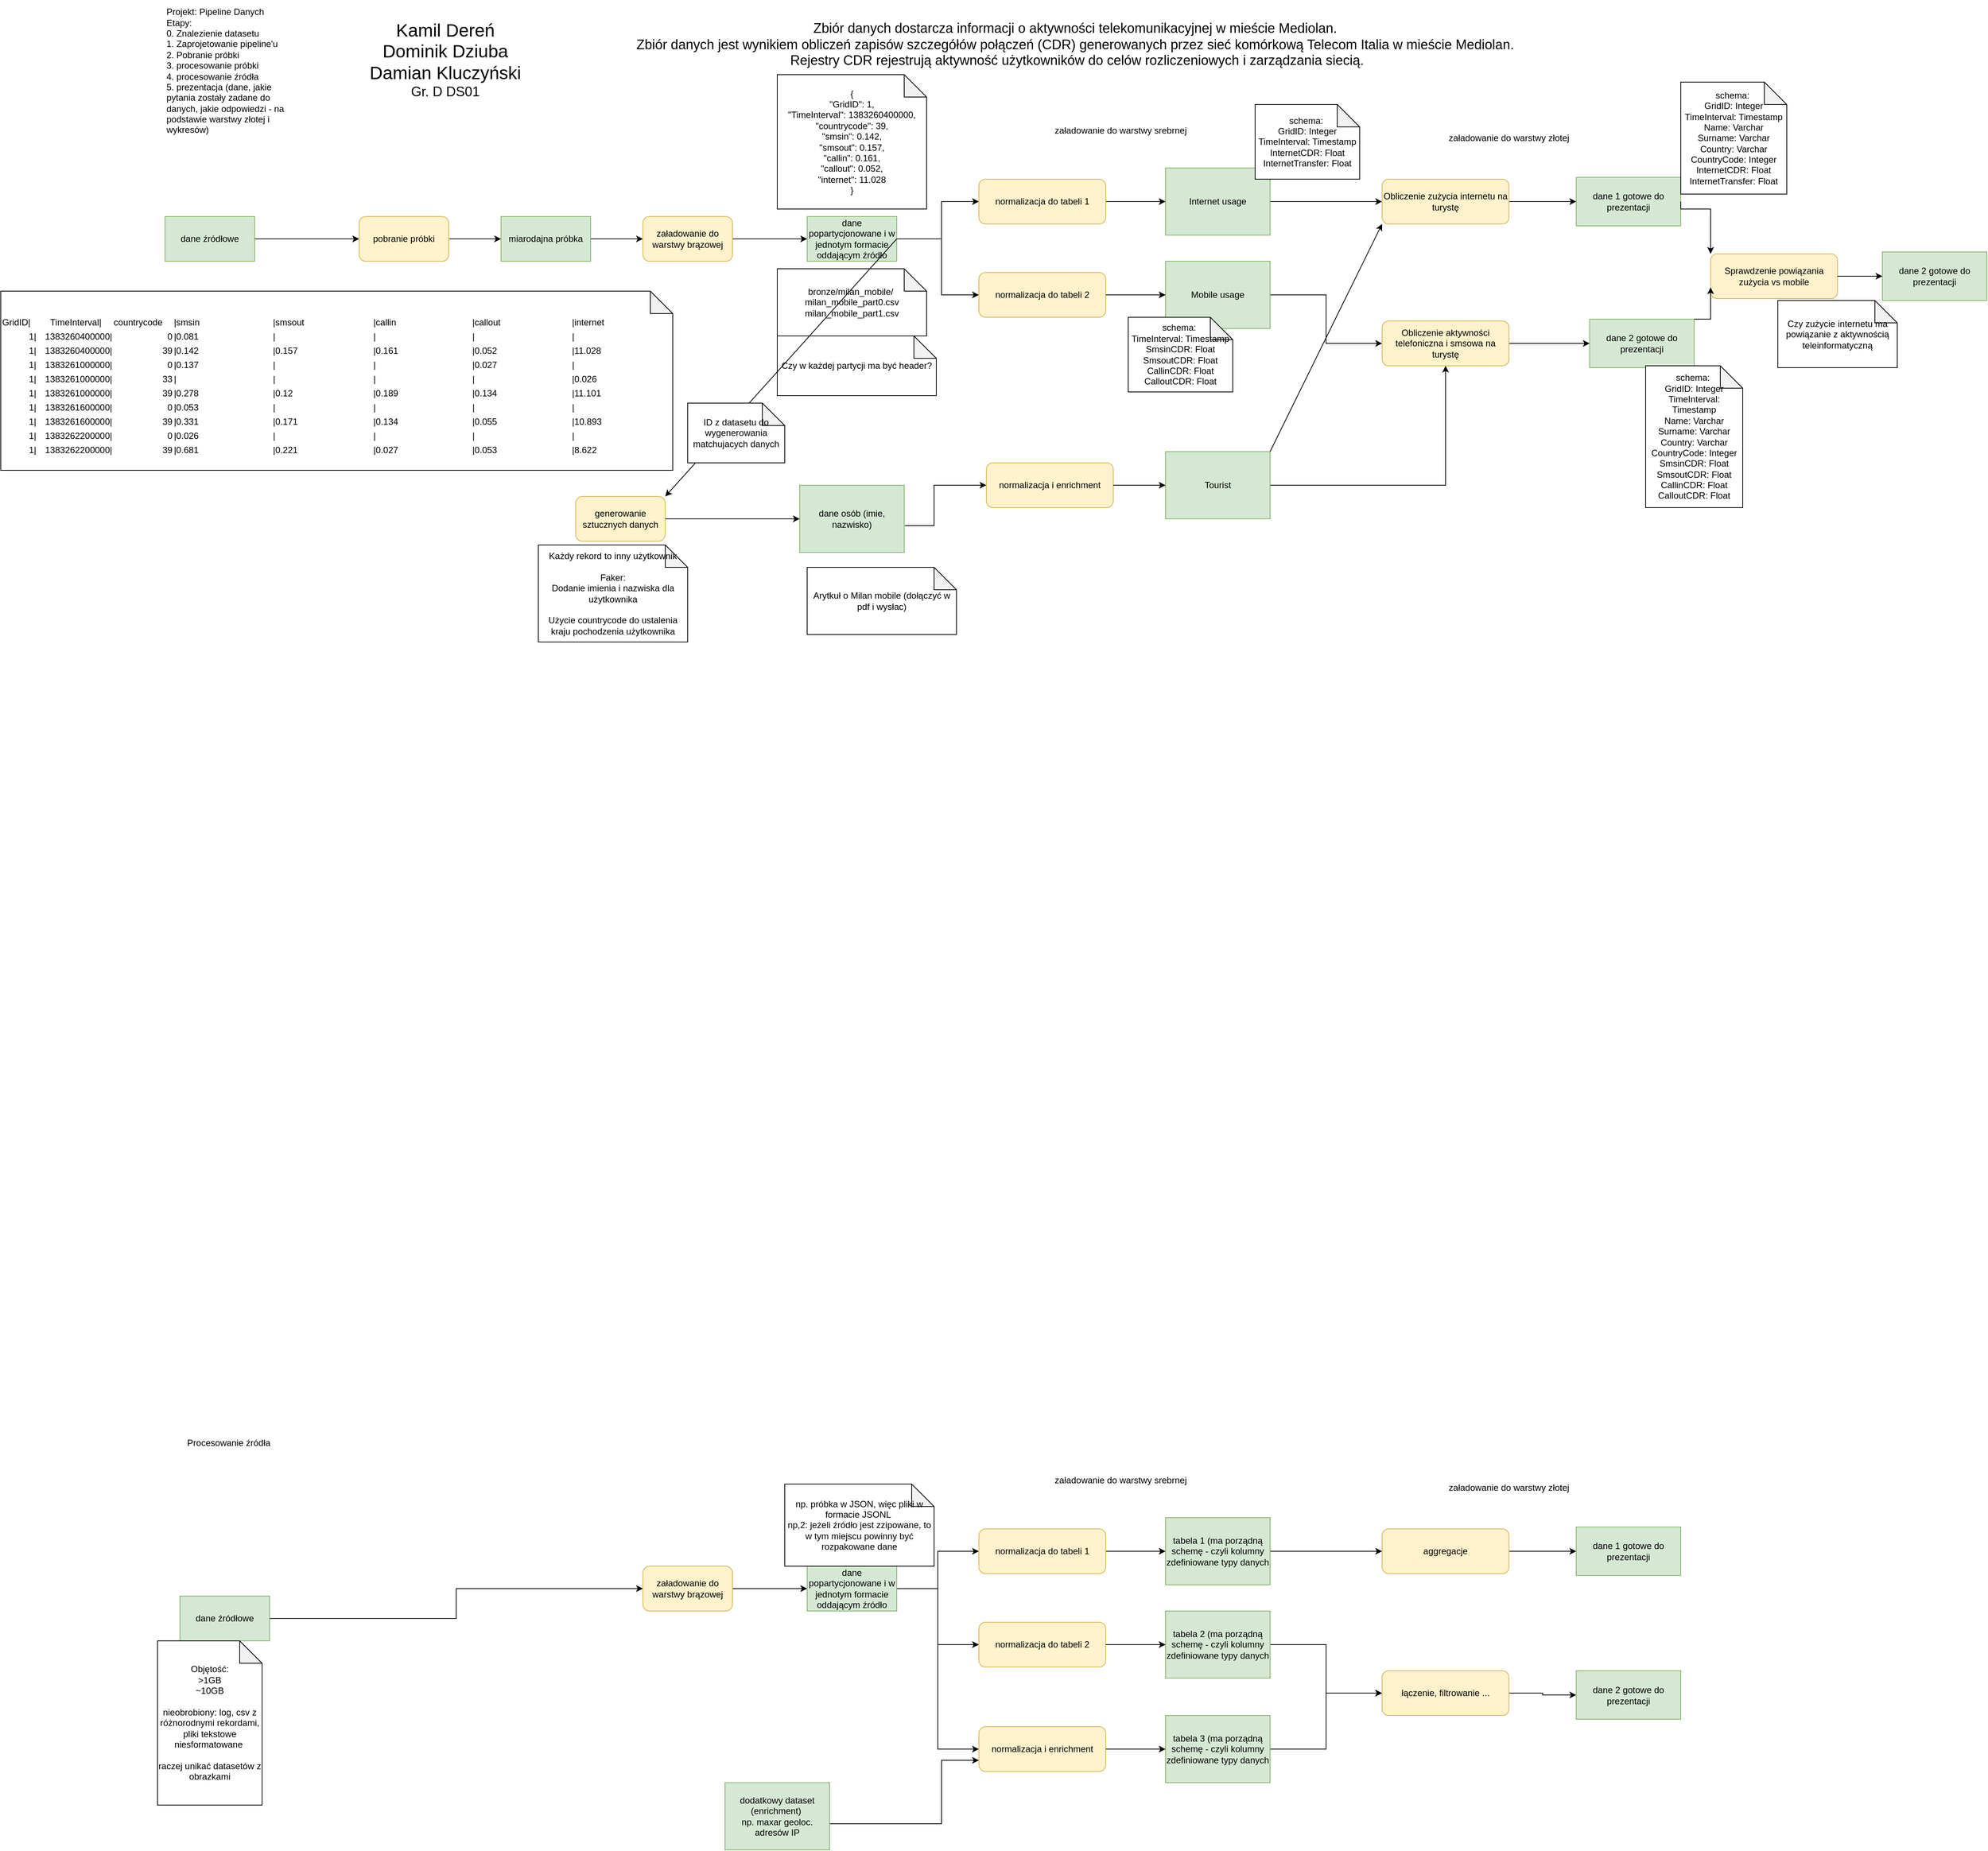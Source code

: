 <mxfile version="24.7.17">
  <diagram name="Strona-1" id="AKng_ESbKjumxK6DU_Bs">
    <mxGraphModel dx="2261" dy="1955" grid="1" gridSize="10" guides="1" tooltips="1" connect="1" arrows="1" fold="1" page="1" pageScale="1" pageWidth="827" pageHeight="1169" math="0" shadow="0">
      <root>
        <mxCell id="0" />
        <mxCell id="1" parent="0" />
        <mxCell id="fPY2Tthy9RuAqfQ_gG5_-1" value="Projekt: Pipeline Danych&lt;br&gt;Etapy:&amp;nbsp;&lt;br&gt;0. Znalezienie datasetu&lt;div&gt;1. Zaprojetowanie pipeline&#39;u&lt;br&gt;2. Pobranie próbki&lt;br&gt;3. procesowanie próbki&lt;br&gt;4. procesowanie źródła&lt;div&gt;5. prezentacja (dane, jakie pytania zostały zadane do danych, jakie odpowiedzi - na podstawie warstwy złotej i wykresów)&lt;/div&gt;&lt;/div&gt;" style="text;html=1;align=left;verticalAlign=middle;whiteSpace=wrap;rounded=0;" parent="1" vertex="1">
          <mxGeometry x="20" y="-140" width="180" height="190" as="geometry" />
        </mxCell>
        <mxCell id="fPY2Tthy9RuAqfQ_gG5_-4" style="edgeStyle=orthogonalEdgeStyle;rounded=0;orthogonalLoop=1;jettySize=auto;html=1;" parent="1" source="fPY2Tthy9RuAqfQ_gG5_-2" target="fPY2Tthy9RuAqfQ_gG5_-3" edge="1">
          <mxGeometry relative="1" as="geometry" />
        </mxCell>
        <mxCell id="fPY2Tthy9RuAqfQ_gG5_-2" value="dane źródłowe" style="rounded=0;whiteSpace=wrap;html=1;fillColor=#d5e8d4;strokeColor=#82b366;" parent="1" vertex="1">
          <mxGeometry x="20" y="150" width="120" height="60" as="geometry" />
        </mxCell>
        <mxCell id="fPY2Tthy9RuAqfQ_gG5_-7" style="edgeStyle=orthogonalEdgeStyle;rounded=0;orthogonalLoop=1;jettySize=auto;html=1;" parent="1" source="fPY2Tthy9RuAqfQ_gG5_-3" target="fPY2Tthy9RuAqfQ_gG5_-6" edge="1">
          <mxGeometry relative="1" as="geometry" />
        </mxCell>
        <mxCell id="fPY2Tthy9RuAqfQ_gG5_-3" value="pobranie próbki" style="rounded=1;whiteSpace=wrap;html=1;fillColor=#fff2cc;strokeColor=#d6b656;" parent="1" vertex="1">
          <mxGeometry x="280" y="150" width="120" height="60" as="geometry" />
        </mxCell>
        <mxCell id="fPY2Tthy9RuAqfQ_gG5_-12" style="edgeStyle=orthogonalEdgeStyle;rounded=0;orthogonalLoop=1;jettySize=auto;html=1;" parent="1" source="fPY2Tthy9RuAqfQ_gG5_-6" target="fPY2Tthy9RuAqfQ_gG5_-11" edge="1">
          <mxGeometry relative="1" as="geometry" />
        </mxCell>
        <mxCell id="fPY2Tthy9RuAqfQ_gG5_-6" value="miarodajna próbka" style="rounded=0;whiteSpace=wrap;html=1;fillColor=#d5e8d4;strokeColor=#82b366;" parent="1" vertex="1">
          <mxGeometry x="470" y="150" width="120" height="60" as="geometry" />
        </mxCell>
        <mxCell id="fPY2Tthy9RuAqfQ_gG5_-14" style="edgeStyle=orthogonalEdgeStyle;rounded=0;orthogonalLoop=1;jettySize=auto;html=1;" parent="1" source="fPY2Tthy9RuAqfQ_gG5_-11" target="fPY2Tthy9RuAqfQ_gG5_-13" edge="1">
          <mxGeometry relative="1" as="geometry" />
        </mxCell>
        <mxCell id="fPY2Tthy9RuAqfQ_gG5_-11" value="załadowanie do warstwy brązowej" style="rounded=1;whiteSpace=wrap;html=1;fillColor=#fff2cc;strokeColor=#d6b656;" parent="1" vertex="1">
          <mxGeometry x="660" y="150" width="120" height="60" as="geometry" />
        </mxCell>
        <mxCell id="fPY2Tthy9RuAqfQ_gG5_-17" style="edgeStyle=orthogonalEdgeStyle;rounded=0;orthogonalLoop=1;jettySize=auto;html=1;" parent="1" source="fPY2Tthy9RuAqfQ_gG5_-13" target="fPY2Tthy9RuAqfQ_gG5_-16" edge="1">
          <mxGeometry relative="1" as="geometry">
            <Array as="points">
              <mxPoint x="1060" y="180" />
              <mxPoint x="1060" y="130" />
            </Array>
          </mxGeometry>
        </mxCell>
        <mxCell id="fPY2Tthy9RuAqfQ_gG5_-24" style="edgeStyle=orthogonalEdgeStyle;rounded=0;orthogonalLoop=1;jettySize=auto;html=1;entryX=0;entryY=0.5;entryDx=0;entryDy=0;" parent="1" source="fPY2Tthy9RuAqfQ_gG5_-13" target="fPY2Tthy9RuAqfQ_gG5_-21" edge="1">
          <mxGeometry relative="1" as="geometry">
            <Array as="points">
              <mxPoint x="1060" y="180" />
              <mxPoint x="1060" y="255" />
            </Array>
          </mxGeometry>
        </mxCell>
        <mxCell id="fPY2Tthy9RuAqfQ_gG5_-13" value="dane popartycjonowane i w jednotym formacie oddającym źródło" style="rounded=0;whiteSpace=wrap;html=1;fillColor=#d5e8d4;strokeColor=#82b366;" parent="1" vertex="1">
          <mxGeometry x="880" y="150" width="120" height="60" as="geometry" />
        </mxCell>
        <mxCell id="fPY2Tthy9RuAqfQ_gG5_-15" value="&lt;span class=&quot;hljs-punctuation&quot;&gt;{&lt;/span&gt;&lt;br&gt;&lt;span class=&quot;hljs-attr&quot;&gt;&quot;GridID&quot;&lt;/span&gt;&lt;span class=&quot;hljs-punctuation&quot;&gt;:&lt;/span&gt; &lt;span class=&quot;hljs-number&quot;&gt;1&lt;/span&gt;&lt;span class=&quot;hljs-punctuation&quot;&gt;,&lt;/span&gt;&lt;br&gt;&lt;span class=&quot;hljs-attr&quot;&gt;&quot;TimeInterval&quot;&lt;/span&gt;&lt;span class=&quot;hljs-punctuation&quot;&gt;:&lt;/span&gt; &lt;span class=&quot;hljs-number&quot;&gt;1383260400000&lt;/span&gt;&lt;span class=&quot;hljs-punctuation&quot;&gt;,&lt;/span&gt;&lt;span class=&quot;hljs-attr&quot;&gt;&lt;br&gt;&quot;countrycode&quot;&lt;/span&gt;&lt;span class=&quot;hljs-punctuation&quot;&gt;:&lt;/span&gt; &lt;span class=&quot;hljs-number&quot;&gt;39&lt;/span&gt;&lt;span class=&quot;hljs-punctuation&quot;&gt;,&lt;/span&gt;&lt;span class=&quot;hljs-attr&quot;&gt;&lt;br&gt;&quot;smsin&quot;&lt;/span&gt;&lt;span class=&quot;hljs-punctuation&quot;&gt;:&lt;/span&gt; &lt;span class=&quot;hljs-number&quot;&gt;0.142&lt;/span&gt;&lt;span class=&quot;hljs-punctuation&quot;&gt;,&lt;/span&gt;&lt;br&gt;        &lt;span class=&quot;hljs-attr&quot;&gt;&quot;smsout&quot;&lt;/span&gt;&lt;span class=&quot;hljs-punctuation&quot;&gt;:&lt;/span&gt; &lt;span class=&quot;hljs-number&quot;&gt;0.157&lt;/span&gt;&lt;span class=&quot;hljs-punctuation&quot;&gt;,&lt;/span&gt;&lt;br&gt;        &lt;span class=&quot;hljs-attr&quot;&gt;&quot;callin&quot;&lt;/span&gt;&lt;span class=&quot;hljs-punctuation&quot;&gt;:&lt;/span&gt; &lt;span class=&quot;hljs-number&quot;&gt;0.161&lt;/span&gt;&lt;span class=&quot;hljs-punctuation&quot;&gt;,&lt;/span&gt;&lt;br&gt;        &lt;span class=&quot;hljs-attr&quot;&gt;&quot;callout&quot;&lt;/span&gt;&lt;span class=&quot;hljs-punctuation&quot;&gt;:&lt;/span&gt; &lt;span class=&quot;hljs-number&quot;&gt;0.052&lt;/span&gt;&lt;span class=&quot;hljs-punctuation&quot;&gt;,&lt;/span&gt;&lt;br&gt;        &lt;span class=&quot;hljs-attr&quot;&gt;&quot;internet&quot;&lt;/span&gt;&lt;span class=&quot;hljs-punctuation&quot;&gt;:&lt;/span&gt; &lt;span class=&quot;hljs-number&quot;&gt;11.028&lt;/span&gt;&lt;br&gt;    &lt;span class=&quot;hljs-punctuation&quot;&gt;}&lt;/span&gt;" style="shape=note;whiteSpace=wrap;html=1;backgroundOutline=1;darkOpacity=0.05;" parent="1" vertex="1">
          <mxGeometry x="840" y="-40" width="200" height="180" as="geometry" />
        </mxCell>
        <mxCell id="fPY2Tthy9RuAqfQ_gG5_-20" style="edgeStyle=orthogonalEdgeStyle;rounded=0;orthogonalLoop=1;jettySize=auto;html=1;" parent="1" source="fPY2Tthy9RuAqfQ_gG5_-16" target="fPY2Tthy9RuAqfQ_gG5_-19" edge="1">
          <mxGeometry relative="1" as="geometry" />
        </mxCell>
        <mxCell id="fPY2Tthy9RuAqfQ_gG5_-16" value="normalizacja do tabeli 1" style="rounded=1;whiteSpace=wrap;html=1;fillColor=#fff2cc;strokeColor=#d6b656;" parent="1" vertex="1">
          <mxGeometry x="1110" y="100" width="170" height="60" as="geometry" />
        </mxCell>
        <mxCell id="fPY2Tthy9RuAqfQ_gG5_-18" value="załadowanie do warstwy srebrnej" style="text;html=1;align=center;verticalAlign=middle;whiteSpace=wrap;rounded=0;" parent="1" vertex="1">
          <mxGeometry x="1150" y="20" width="300" height="30" as="geometry" />
        </mxCell>
        <mxCell id="fPY2Tthy9RuAqfQ_gG5_-33" style="edgeStyle=orthogonalEdgeStyle;rounded=0;orthogonalLoop=1;jettySize=auto;html=1;" parent="1" source="fPY2Tthy9RuAqfQ_gG5_-19" target="fPY2Tthy9RuAqfQ_gG5_-32" edge="1">
          <mxGeometry relative="1" as="geometry" />
        </mxCell>
        <mxCell id="fPY2Tthy9RuAqfQ_gG5_-19" value="Internet usage" style="rounded=0;whiteSpace=wrap;html=1;fillColor=#d5e8d4;strokeColor=#82b366;" parent="1" vertex="1">
          <mxGeometry x="1360" y="85" width="140" height="90" as="geometry" />
        </mxCell>
        <mxCell id="fPY2Tthy9RuAqfQ_gG5_-21" value="normalizacja do tabeli 2" style="rounded=1;whiteSpace=wrap;html=1;fillColor=#fff2cc;strokeColor=#d6b656;" parent="1" vertex="1">
          <mxGeometry x="1110" y="225" width="170" height="60" as="geometry" />
        </mxCell>
        <mxCell id="fPY2Tthy9RuAqfQ_gG5_-36" style="edgeStyle=orthogonalEdgeStyle;rounded=0;orthogonalLoop=1;jettySize=auto;html=1;" parent="1" source="fPY2Tthy9RuAqfQ_gG5_-22" target="fPY2Tthy9RuAqfQ_gG5_-35" edge="1">
          <mxGeometry relative="1" as="geometry" />
        </mxCell>
        <mxCell id="fPY2Tthy9RuAqfQ_gG5_-22" value="Mobile usage" style="rounded=0;whiteSpace=wrap;html=1;fillColor=#d5e8d4;strokeColor=#82b366;" parent="1" vertex="1">
          <mxGeometry x="1360" y="210" width="140" height="90" as="geometry" />
        </mxCell>
        <mxCell id="fPY2Tthy9RuAqfQ_gG5_-23" style="edgeStyle=orthogonalEdgeStyle;rounded=0;orthogonalLoop=1;jettySize=auto;html=1;" parent="1" source="fPY2Tthy9RuAqfQ_gG5_-21" target="fPY2Tthy9RuAqfQ_gG5_-22" edge="1">
          <mxGeometry relative="1" as="geometry" />
        </mxCell>
        <mxCell id="fPY2Tthy9RuAqfQ_gG5_-25" value="normalizacja i enrichment" style="rounded=1;whiteSpace=wrap;html=1;fillColor=#fff2cc;strokeColor=#d6b656;" parent="1" vertex="1">
          <mxGeometry x="1120" y="480" width="170" height="60" as="geometry" />
        </mxCell>
        <mxCell id="fPY2Tthy9RuAqfQ_gG5_-37" style="edgeStyle=orthogonalEdgeStyle;rounded=0;orthogonalLoop=1;jettySize=auto;html=1;" parent="1" source="fPY2Tthy9RuAqfQ_gG5_-26" target="fPY2Tthy9RuAqfQ_gG5_-35" edge="1">
          <mxGeometry relative="1" as="geometry" />
        </mxCell>
        <mxCell id="fPY2Tthy9RuAqfQ_gG5_-26" value="Tourist" style="rounded=0;whiteSpace=wrap;html=1;fillColor=#d5e8d4;strokeColor=#82b366;" parent="1" vertex="1">
          <mxGeometry x="1360" y="465" width="140" height="90" as="geometry" />
        </mxCell>
        <mxCell id="fPY2Tthy9RuAqfQ_gG5_-27" style="edgeStyle=orthogonalEdgeStyle;rounded=0;orthogonalLoop=1;jettySize=auto;html=1;" parent="1" source="fPY2Tthy9RuAqfQ_gG5_-25" target="fPY2Tthy9RuAqfQ_gG5_-26" edge="1">
          <mxGeometry relative="1" as="geometry" />
        </mxCell>
        <mxCell id="fPY2Tthy9RuAqfQ_gG5_-28" value="dane osób (imie, nazwisko)" style="rounded=0;whiteSpace=wrap;html=1;fillColor=#d5e8d4;strokeColor=#82b366;" parent="1" vertex="1">
          <mxGeometry x="870" y="510" width="140" height="90" as="geometry" />
        </mxCell>
        <mxCell id="fPY2Tthy9RuAqfQ_gG5_-31" value="dane 1 gotowe do prezentacji" style="rounded=0;whiteSpace=wrap;html=1;fillColor=#d5e8d4;strokeColor=#82b366;" parent="1" vertex="1">
          <mxGeometry x="1910" y="97.5" width="140" height="65" as="geometry" />
        </mxCell>
        <mxCell id="fPY2Tthy9RuAqfQ_gG5_-34" style="edgeStyle=orthogonalEdgeStyle;rounded=0;orthogonalLoop=1;jettySize=auto;html=1;" parent="1" source="fPY2Tthy9RuAqfQ_gG5_-32" target="fPY2Tthy9RuAqfQ_gG5_-31" edge="1">
          <mxGeometry relative="1" as="geometry">
            <Array as="points">
              <mxPoint x="1870" y="130" />
              <mxPoint x="1870" y="130" />
            </Array>
          </mxGeometry>
        </mxCell>
        <mxCell id="fPY2Tthy9RuAqfQ_gG5_-32" value="Obliczenie zużycia internetu na turystę" style="rounded=1;whiteSpace=wrap;html=1;fillColor=#fff2cc;strokeColor=#d6b656;" parent="1" vertex="1">
          <mxGeometry x="1650" y="100" width="170" height="60" as="geometry" />
        </mxCell>
        <mxCell id="fPY2Tthy9RuAqfQ_gG5_-39" style="edgeStyle=orthogonalEdgeStyle;rounded=0;orthogonalLoop=1;jettySize=auto;html=1;" parent="1" source="fPY2Tthy9RuAqfQ_gG5_-35" target="fPY2Tthy9RuAqfQ_gG5_-38" edge="1">
          <mxGeometry relative="1" as="geometry" />
        </mxCell>
        <mxCell id="fPY2Tthy9RuAqfQ_gG5_-35" value="Obliczenie aktywności telefoniczna i smsowa na turystę" style="rounded=1;whiteSpace=wrap;html=1;fillColor=#fff2cc;strokeColor=#d6b656;" parent="1" vertex="1">
          <mxGeometry x="1650" y="290" width="170" height="60" as="geometry" />
        </mxCell>
        <mxCell id="fPY2Tthy9RuAqfQ_gG5_-38" value="dane 2 gotowe do prezentacji" style="rounded=0;whiteSpace=wrap;html=1;fillColor=#d5e8d4;strokeColor=#82b366;" parent="1" vertex="1">
          <mxGeometry x="1928" y="287.5" width="140" height="65" as="geometry" />
        </mxCell>
        <mxCell id="fPY2Tthy9RuAqfQ_gG5_-40" value="załadowanie do warstwy złotej" style="text;html=1;align=center;verticalAlign=middle;whiteSpace=wrap;rounded=0;" parent="1" vertex="1">
          <mxGeometry x="1670" y="30" width="300" height="30" as="geometry" />
        </mxCell>
        <mxCell id="fPY2Tthy9RuAqfQ_gG5_-41" style="edgeStyle=orthogonalEdgeStyle;rounded=0;orthogonalLoop=1;jettySize=auto;html=1;" parent="1" source="fPY2Tthy9RuAqfQ_gG5_-42" target="fPY2Tthy9RuAqfQ_gG5_-50" edge="1">
          <mxGeometry relative="1" as="geometry">
            <mxPoint x="280" y="1988.091" as="targetPoint" />
          </mxGeometry>
        </mxCell>
        <mxCell id="fPY2Tthy9RuAqfQ_gG5_-42" value="dane źródłowe" style="rounded=0;whiteSpace=wrap;html=1;fillColor=#d5e8d4;strokeColor=#82b366;" parent="1" vertex="1">
          <mxGeometry x="40" y="1998" width="120" height="60" as="geometry" />
        </mxCell>
        <mxCell id="fPY2Tthy9RuAqfQ_gG5_-43" style="edgeStyle=orthogonalEdgeStyle;rounded=0;orthogonalLoop=1;jettySize=auto;html=1;" parent="1" edge="1">
          <mxGeometry relative="1" as="geometry">
            <mxPoint x="470" y="810" as="targetPoint" />
          </mxGeometry>
        </mxCell>
        <mxCell id="fPY2Tthy9RuAqfQ_gG5_-45" value="Objętość:&lt;br&gt;&amp;gt;1GB&lt;br&gt;~10GB&lt;br&gt;&lt;div&gt;&lt;br&gt;nieobrobiony: log, csv z różnorodnymi rekordami, pliki tekstowe niesformatowane&amp;nbsp;&lt;/div&gt;&lt;div&gt;&lt;br&gt;&lt;/div&gt;&lt;div&gt;raczej unikać datasetów z obrazkami&lt;/div&gt;" style="shape=note;whiteSpace=wrap;html=1;backgroundOutline=1;darkOpacity=0.05;" parent="1" vertex="1">
          <mxGeometry x="10" y="2058" width="140" height="220" as="geometry" />
        </mxCell>
        <mxCell id="fPY2Tthy9RuAqfQ_gG5_-49" style="edgeStyle=orthogonalEdgeStyle;rounded=0;orthogonalLoop=1;jettySize=auto;html=1;" parent="1" source="fPY2Tthy9RuAqfQ_gG5_-50" target="fPY2Tthy9RuAqfQ_gG5_-54" edge="1">
          <mxGeometry relative="1" as="geometry" />
        </mxCell>
        <mxCell id="fPY2Tthy9RuAqfQ_gG5_-50" value="załadowanie do warstwy brązowej" style="rounded=1;whiteSpace=wrap;html=1;fillColor=#fff2cc;strokeColor=#d6b656;" parent="1" vertex="1">
          <mxGeometry x="660" y="1958" width="120" height="60" as="geometry" />
        </mxCell>
        <mxCell id="fPY2Tthy9RuAqfQ_gG5_-51" style="edgeStyle=orthogonalEdgeStyle;rounded=0;orthogonalLoop=1;jettySize=auto;html=1;" parent="1" source="fPY2Tthy9RuAqfQ_gG5_-54" target="fPY2Tthy9RuAqfQ_gG5_-57" edge="1">
          <mxGeometry relative="1" as="geometry" />
        </mxCell>
        <mxCell id="fPY2Tthy9RuAqfQ_gG5_-52" style="edgeStyle=orthogonalEdgeStyle;rounded=0;orthogonalLoop=1;jettySize=auto;html=1;entryX=0;entryY=0.5;entryDx=0;entryDy=0;" parent="1" source="fPY2Tthy9RuAqfQ_gG5_-54" target="fPY2Tthy9RuAqfQ_gG5_-61" edge="1">
          <mxGeometry relative="1" as="geometry" />
        </mxCell>
        <mxCell id="fPY2Tthy9RuAqfQ_gG5_-53" style="edgeStyle=orthogonalEdgeStyle;rounded=0;orthogonalLoop=1;jettySize=auto;html=1;entryX=0;entryY=0.5;entryDx=0;entryDy=0;" parent="1" source="fPY2Tthy9RuAqfQ_gG5_-54" target="fPY2Tthy9RuAqfQ_gG5_-65" edge="1">
          <mxGeometry relative="1" as="geometry" />
        </mxCell>
        <mxCell id="fPY2Tthy9RuAqfQ_gG5_-54" value="dane popartycjonowane i w jednotym formacie oddającym źródło" style="rounded=0;whiteSpace=wrap;html=1;fillColor=#d5e8d4;strokeColor=#82b366;" parent="1" vertex="1">
          <mxGeometry x="880" y="1958" width="120" height="60" as="geometry" />
        </mxCell>
        <mxCell id="fPY2Tthy9RuAqfQ_gG5_-55" value="np. próbka w JSON, więc pliki w formacie JSONL&amp;nbsp;&lt;br&gt;np,2: jeżeli źródło jest zzipowane, to w tym miejscu powinny być rozpakowane dane" style="shape=note;whiteSpace=wrap;html=1;backgroundOutline=1;darkOpacity=0.05;" parent="1" vertex="1">
          <mxGeometry x="850" y="1848" width="200" height="110" as="geometry" />
        </mxCell>
        <mxCell id="fPY2Tthy9RuAqfQ_gG5_-56" style="edgeStyle=orthogonalEdgeStyle;rounded=0;orthogonalLoop=1;jettySize=auto;html=1;" parent="1" source="fPY2Tthy9RuAqfQ_gG5_-57" target="fPY2Tthy9RuAqfQ_gG5_-60" edge="1">
          <mxGeometry relative="1" as="geometry" />
        </mxCell>
        <mxCell id="fPY2Tthy9RuAqfQ_gG5_-57" value="normalizacja do tabeli 1" style="rounded=1;whiteSpace=wrap;html=1;fillColor=#fff2cc;strokeColor=#d6b656;" parent="1" vertex="1">
          <mxGeometry x="1110" y="1908" width="170" height="60" as="geometry" />
        </mxCell>
        <mxCell id="fPY2Tthy9RuAqfQ_gG5_-58" value="załadowanie do warstwy srebrnej" style="text;html=1;align=center;verticalAlign=middle;whiteSpace=wrap;rounded=0;" parent="1" vertex="1">
          <mxGeometry x="1150" y="1828" width="300" height="30" as="geometry" />
        </mxCell>
        <mxCell id="fPY2Tthy9RuAqfQ_gG5_-59" style="edgeStyle=orthogonalEdgeStyle;rounded=0;orthogonalLoop=1;jettySize=auto;html=1;" parent="1" source="fPY2Tthy9RuAqfQ_gG5_-60" target="fPY2Tthy9RuAqfQ_gG5_-73" edge="1">
          <mxGeometry relative="1" as="geometry" />
        </mxCell>
        <mxCell id="fPY2Tthy9RuAqfQ_gG5_-60" value="tabela 1 (ma porządną schemę - czyli kolumny zdefiniowane typy danych" style="rounded=0;whiteSpace=wrap;html=1;fillColor=#d5e8d4;strokeColor=#82b366;" parent="1" vertex="1">
          <mxGeometry x="1360" y="1893" width="140" height="90" as="geometry" />
        </mxCell>
        <mxCell id="fPY2Tthy9RuAqfQ_gG5_-61" value="normalizacja do tabeli 2" style="rounded=1;whiteSpace=wrap;html=1;fillColor=#fff2cc;strokeColor=#d6b656;" parent="1" vertex="1">
          <mxGeometry x="1110" y="2033" width="170" height="60" as="geometry" />
        </mxCell>
        <mxCell id="fPY2Tthy9RuAqfQ_gG5_-62" style="edgeStyle=orthogonalEdgeStyle;rounded=0;orthogonalLoop=1;jettySize=auto;html=1;" parent="1" source="fPY2Tthy9RuAqfQ_gG5_-63" target="fPY2Tthy9RuAqfQ_gG5_-75" edge="1">
          <mxGeometry relative="1" as="geometry" />
        </mxCell>
        <mxCell id="fPY2Tthy9RuAqfQ_gG5_-63" value="tabela 2 (ma porządną schemę - czyli kolumny zdefiniowane typy danych" style="rounded=0;whiteSpace=wrap;html=1;fillColor=#d5e8d4;strokeColor=#82b366;" parent="1" vertex="1">
          <mxGeometry x="1360" y="2018" width="140" height="90" as="geometry" />
        </mxCell>
        <mxCell id="fPY2Tthy9RuAqfQ_gG5_-64" style="edgeStyle=orthogonalEdgeStyle;rounded=0;orthogonalLoop=1;jettySize=auto;html=1;" parent="1" source="fPY2Tthy9RuAqfQ_gG5_-61" target="fPY2Tthy9RuAqfQ_gG5_-63" edge="1">
          <mxGeometry relative="1" as="geometry" />
        </mxCell>
        <mxCell id="fPY2Tthy9RuAqfQ_gG5_-65" value="normalizacja i enrichment" style="rounded=1;whiteSpace=wrap;html=1;fillColor=#fff2cc;strokeColor=#d6b656;" parent="1" vertex="1">
          <mxGeometry x="1110" y="2173" width="170" height="60" as="geometry" />
        </mxCell>
        <mxCell id="fPY2Tthy9RuAqfQ_gG5_-66" style="edgeStyle=orthogonalEdgeStyle;rounded=0;orthogonalLoop=1;jettySize=auto;html=1;" parent="1" source="fPY2Tthy9RuAqfQ_gG5_-67" target="fPY2Tthy9RuAqfQ_gG5_-75" edge="1">
          <mxGeometry relative="1" as="geometry" />
        </mxCell>
        <mxCell id="fPY2Tthy9RuAqfQ_gG5_-67" value="tabela 3 (ma porządną schemę - czyli kolumny zdefiniowane typy danych" style="rounded=0;whiteSpace=wrap;html=1;fillColor=#d5e8d4;strokeColor=#82b366;" parent="1" vertex="1">
          <mxGeometry x="1360" y="2158" width="140" height="90" as="geometry" />
        </mxCell>
        <mxCell id="fPY2Tthy9RuAqfQ_gG5_-68" style="edgeStyle=orthogonalEdgeStyle;rounded=0;orthogonalLoop=1;jettySize=auto;html=1;" parent="1" source="fPY2Tthy9RuAqfQ_gG5_-65" target="fPY2Tthy9RuAqfQ_gG5_-67" edge="1">
          <mxGeometry relative="1" as="geometry" />
        </mxCell>
        <mxCell id="fPY2Tthy9RuAqfQ_gG5_-69" style="edgeStyle=orthogonalEdgeStyle;rounded=0;orthogonalLoop=1;jettySize=auto;html=1;" parent="1" source="fPY2Tthy9RuAqfQ_gG5_-70" target="fPY2Tthy9RuAqfQ_gG5_-65" edge="1">
          <mxGeometry relative="1" as="geometry">
            <Array as="points">
              <mxPoint x="1060" y="2303" />
              <mxPoint x="1060" y="2218" />
            </Array>
          </mxGeometry>
        </mxCell>
        <mxCell id="fPY2Tthy9RuAqfQ_gG5_-70" value="dodatkowy dataset (enrichment)&amp;nbsp;&lt;br&gt;np. maxar geoloc. adresów IP" style="rounded=0;whiteSpace=wrap;html=1;fillColor=#d5e8d4;strokeColor=#82b366;" parent="1" vertex="1">
          <mxGeometry x="770" y="2248" width="140" height="90" as="geometry" />
        </mxCell>
        <mxCell id="fPY2Tthy9RuAqfQ_gG5_-71" value="dane 1 gotowe do prezentacji" style="rounded=0;whiteSpace=wrap;html=1;fillColor=#d5e8d4;strokeColor=#82b366;" parent="1" vertex="1">
          <mxGeometry x="1910" y="1905.5" width="140" height="65" as="geometry" />
        </mxCell>
        <mxCell id="fPY2Tthy9RuAqfQ_gG5_-72" style="edgeStyle=orthogonalEdgeStyle;rounded=0;orthogonalLoop=1;jettySize=auto;html=1;" parent="1" source="fPY2Tthy9RuAqfQ_gG5_-73" target="fPY2Tthy9RuAqfQ_gG5_-71" edge="1">
          <mxGeometry relative="1" as="geometry" />
        </mxCell>
        <mxCell id="fPY2Tthy9RuAqfQ_gG5_-73" value="aggregacje" style="rounded=1;whiteSpace=wrap;html=1;fillColor=#fff2cc;strokeColor=#d6b656;" parent="1" vertex="1">
          <mxGeometry x="1650" y="1908" width="170" height="60" as="geometry" />
        </mxCell>
        <mxCell id="fPY2Tthy9RuAqfQ_gG5_-74" style="edgeStyle=orthogonalEdgeStyle;rounded=0;orthogonalLoop=1;jettySize=auto;html=1;" parent="1" source="fPY2Tthy9RuAqfQ_gG5_-75" target="fPY2Tthy9RuAqfQ_gG5_-76" edge="1">
          <mxGeometry relative="1" as="geometry" />
        </mxCell>
        <mxCell id="fPY2Tthy9RuAqfQ_gG5_-75" value="łączenie, filtrowanie ..." style="rounded=1;whiteSpace=wrap;html=1;fillColor=#fff2cc;strokeColor=#d6b656;" parent="1" vertex="1">
          <mxGeometry x="1650" y="2098" width="170" height="60" as="geometry" />
        </mxCell>
        <mxCell id="fPY2Tthy9RuAqfQ_gG5_-76" value="dane 2 gotowe do prezentacji" style="rounded=0;whiteSpace=wrap;html=1;fillColor=#d5e8d4;strokeColor=#82b366;" parent="1" vertex="1">
          <mxGeometry x="1910" y="2098" width="140" height="65" as="geometry" />
        </mxCell>
        <mxCell id="fPY2Tthy9RuAqfQ_gG5_-77" value="załadowanie do warstwy złotej" style="text;html=1;align=center;verticalAlign=middle;whiteSpace=wrap;rounded=0;" parent="1" vertex="1">
          <mxGeometry x="1670" y="1838" width="300" height="30" as="geometry" />
        </mxCell>
        <mxCell id="fPY2Tthy9RuAqfQ_gG5_-79" value="Procesowanie źródła" style="text;html=1;align=center;verticalAlign=middle;resizable=0;points=[];autosize=1;strokeColor=none;fillColor=none;" parent="1" vertex="1">
          <mxGeometry x="40" y="1778" width="130" height="30" as="geometry" />
        </mxCell>
        <mxCell id="fPY2Tthy9RuAqfQ_gG5_-80" value="schema:&amp;nbsp;&lt;br&gt;GridID: Integer&lt;div&gt;TimeInterval: Timestamp&lt;/div&gt;&lt;div&gt;InternetCDR: Float&lt;/div&gt;&lt;div&gt;InternetTransfer: Float&lt;/div&gt;" style="shape=note;whiteSpace=wrap;html=1;backgroundOutline=1;darkOpacity=0.05;" parent="1" vertex="1">
          <mxGeometry x="1480" width="140" height="100" as="geometry" />
        </mxCell>
        <mxCell id="T8NU-TL7ekUcq-iIJy7e-2" value="bronze/milan_mobile/&amp;nbsp;&lt;br&gt;milan_mobile_part0.csv&lt;div&gt;milan_mobile_part1.csv&lt;br&gt;&lt;/div&gt;" style="shape=note;whiteSpace=wrap;html=1;backgroundOutline=1;darkOpacity=0.05;" parent="1" vertex="1">
          <mxGeometry x="840" y="220" width="200" height="90" as="geometry" />
        </mxCell>
        <mxCell id="BO2p9xkJt_e9tAxmMOo1-1" value="&lt;font style=&quot;font-size: 24px;&quot;&gt;&lt;font style=&quot;&quot;&gt;Kamil &lt;/font&gt;&lt;font style=&quot;&quot;&gt;Dereń&lt;/font&gt;&lt;/font&gt;&lt;div&gt;&lt;font style=&quot;font-size: 24px;&quot;&gt;Dominik Dziuba&lt;/font&gt;&lt;/div&gt;&lt;div&gt;&lt;font style=&quot;font-size: 24px;&quot;&gt;Damian Kluczyński&lt;/font&gt;&lt;/div&gt;&lt;div&gt;&lt;font style=&quot;font-size: 18px;&quot;&gt;Gr. D DS01&lt;/font&gt;&lt;/div&gt;" style="text;html=1;align=center;verticalAlign=middle;resizable=0;points=[];autosize=1;strokeColor=none;fillColor=none;" parent="1" vertex="1">
          <mxGeometry x="280" y="-120" width="230" height="120" as="geometry" />
        </mxCell>
        <mxCell id="3JT-cXEsQMtprei1t-U--1" value="&lt;font style=&quot;font-size: 18px;&quot;&gt;Zbiór danych dostarcza informacji o aktywności telekomunikacyjnej w mieście Mediolan.&amp;nbsp;&lt;/font&gt;&lt;div&gt;&lt;font style=&quot;font-size: 18px;&quot;&gt;Zbiór danych jest wynikiem obliczeń zapisów szczegółów połączeń (CDR) generowanych przez sieć komórkową Telecom Italia w mieście Mediolan.&amp;nbsp;&lt;/font&gt;&lt;div&gt;&lt;font style=&quot;font-size: 18px;&quot;&gt;Rejestry CDR rejestrują aktywność użytkowników do celów rozliczeniowych i zarządzania siecią.&lt;/font&gt;&lt;/div&gt;&lt;/div&gt;" style="text;html=1;align=center;verticalAlign=middle;resizable=0;points=[];autosize=1;strokeColor=none;fillColor=none;" parent="1" vertex="1">
          <mxGeometry x="641" y="-120" width="1200" height="80" as="geometry" />
        </mxCell>
        <mxCell id="3JT-cXEsQMtprei1t-U--3" value="&lt;div&gt;&lt;br&gt;&lt;/div&gt;&lt;div&gt;&lt;table style=&quot;text-wrap: nowrap;&quot; border=&quot;0&quot; cellspacing=&quot;0&quot;&gt;&lt;colgroup width=&quot;50&quot;&gt;&lt;/colgroup&gt;&lt;colgroup width=&quot;105&quot;&gt;&lt;/colgroup&gt;&lt;colgroup width=&quot;85&quot;&gt;&lt;/colgroup&gt;&lt;colgroup width=&quot;164&quot; span=&quot;5&quot;&gt;&lt;/colgroup&gt;&lt;tbody&gt;&lt;tr&gt;&lt;td align=&quot;left&quot; height=&quot;17&quot;&gt;GridID|&lt;/td&gt;&lt;td align=&quot;left&quot;&gt;&amp;nbsp; &amp;nbsp; &amp;nbsp;TimeInterval|&lt;/td&gt;&lt;td align=&quot;left&quot;&gt;countrycode&lt;/td&gt;&lt;td align=&quot;left&quot;&gt;|smsin&lt;/td&gt;&lt;td align=&quot;left&quot;&gt;|smsout&lt;/td&gt;&lt;td align=&quot;left&quot;&gt;|callin&lt;/td&gt;&lt;td align=&quot;left&quot;&gt;|callout&lt;/td&gt;&lt;td align=&quot;left&quot;&gt;|internet&lt;/td&gt;&lt;/tr&gt;&lt;tr&gt;&lt;td align=&quot;right&quot; height=&quot;17&quot;&gt;1|&lt;/td&gt;&lt;td align=&quot;right&quot;&gt;1383260400000|&lt;/td&gt;&lt;td align=&quot;right&quot;&gt;0&lt;/td&gt;&lt;td align=&quot;left&quot;&gt;|0.081&lt;/td&gt;&lt;td align=&quot;left&quot;&gt;|&lt;/td&gt;&lt;td align=&quot;left&quot;&gt;|&lt;/td&gt;&lt;td align=&quot;left&quot;&gt;|&lt;/td&gt;&lt;td align=&quot;left&quot;&gt;|&lt;/td&gt;&lt;/tr&gt;&lt;tr&gt;&lt;td align=&quot;right&quot; height=&quot;17&quot;&gt;1|&lt;/td&gt;&lt;td align=&quot;right&quot;&gt;1383260400000|&lt;/td&gt;&lt;td align=&quot;right&quot;&gt;39&lt;/td&gt;&lt;td align=&quot;left&quot;&gt;|0.142&lt;/td&gt;&lt;td align=&quot;left&quot;&gt;|0.157&lt;/td&gt;&lt;td align=&quot;left&quot;&gt;|0.161&lt;/td&gt;&lt;td align=&quot;left&quot;&gt;|0.052&lt;/td&gt;&lt;td align=&quot;left&quot;&gt;|11.028&lt;/td&gt;&lt;/tr&gt;&lt;tr&gt;&lt;td align=&quot;right&quot; height=&quot;17&quot;&gt;1|&lt;/td&gt;&lt;td align=&quot;right&quot;&gt;1383261000000|&lt;/td&gt;&lt;td align=&quot;right&quot;&gt;0&lt;/td&gt;&lt;td align=&quot;left&quot;&gt;|0.137&lt;/td&gt;&lt;td align=&quot;left&quot;&gt;|&lt;/td&gt;&lt;td align=&quot;left&quot;&gt;|&lt;/td&gt;&lt;td align=&quot;left&quot;&gt;|0.027&lt;/td&gt;&lt;td align=&quot;left&quot;&gt;|&lt;/td&gt;&lt;/tr&gt;&lt;tr&gt;&lt;td align=&quot;right&quot; height=&quot;17&quot;&gt;1|&lt;/td&gt;&lt;td align=&quot;right&quot;&gt;1383261000000|&lt;/td&gt;&lt;td align=&quot;right&quot;&gt;33&lt;/td&gt;&lt;td align=&quot;left&quot;&gt;|&lt;/td&gt;&lt;td align=&quot;left&quot;&gt;|&lt;/td&gt;&lt;td align=&quot;left&quot;&gt;|&lt;/td&gt;&lt;td align=&quot;left&quot;&gt;|&lt;/td&gt;&lt;td align=&quot;left&quot;&gt;|0.026&lt;/td&gt;&lt;/tr&gt;&lt;tr&gt;&lt;td align=&quot;right&quot; height=&quot;17&quot;&gt;1|&lt;/td&gt;&lt;td align=&quot;right&quot;&gt;1383261000000|&lt;/td&gt;&lt;td align=&quot;right&quot;&gt;39&lt;/td&gt;&lt;td align=&quot;left&quot;&gt;|0.278&lt;/td&gt;&lt;td align=&quot;left&quot;&gt;|0.12&lt;/td&gt;&lt;td align=&quot;left&quot;&gt;|0.189&lt;/td&gt;&lt;td align=&quot;left&quot;&gt;|0.134&lt;/td&gt;&lt;td align=&quot;left&quot;&gt;|11.101&lt;/td&gt;&lt;/tr&gt;&lt;tr&gt;&lt;td align=&quot;right&quot; height=&quot;17&quot;&gt;1|&lt;/td&gt;&lt;td align=&quot;right&quot;&gt;1383261600000|&lt;/td&gt;&lt;td align=&quot;right&quot;&gt;0&lt;/td&gt;&lt;td align=&quot;left&quot;&gt;|0.053&lt;/td&gt;&lt;td align=&quot;left&quot;&gt;|&lt;/td&gt;&lt;td align=&quot;left&quot;&gt;|&lt;/td&gt;&lt;td align=&quot;left&quot;&gt;|&lt;/td&gt;&lt;td align=&quot;left&quot;&gt;|&lt;/td&gt;&lt;/tr&gt;&lt;tr&gt;&lt;td align=&quot;right&quot; height=&quot;17&quot;&gt;1|&lt;/td&gt;&lt;td align=&quot;right&quot;&gt;1383261600000|&lt;/td&gt;&lt;td align=&quot;right&quot;&gt;39&lt;/td&gt;&lt;td align=&quot;left&quot;&gt;|0.331&lt;/td&gt;&lt;td align=&quot;left&quot;&gt;|0.171&lt;/td&gt;&lt;td align=&quot;left&quot;&gt;|0.134&lt;/td&gt;&lt;td align=&quot;left&quot;&gt;|0.055&lt;/td&gt;&lt;td align=&quot;left&quot;&gt;|10.893&lt;/td&gt;&lt;/tr&gt;&lt;tr&gt;&lt;td align=&quot;right&quot; height=&quot;17&quot;&gt;1|&lt;/td&gt;&lt;td align=&quot;right&quot;&gt;1383262200000|&lt;/td&gt;&lt;td align=&quot;right&quot;&gt;0&lt;/td&gt;&lt;td align=&quot;left&quot;&gt;|0.026&lt;/td&gt;&lt;td align=&quot;left&quot;&gt;|&lt;/td&gt;&lt;td align=&quot;left&quot;&gt;|&lt;/td&gt;&lt;td align=&quot;left&quot;&gt;|&lt;/td&gt;&lt;td align=&quot;left&quot;&gt;|&lt;/td&gt;&lt;/tr&gt;&lt;tr&gt;&lt;td align=&quot;right&quot; height=&quot;17&quot;&gt;1|&lt;/td&gt;&lt;td align=&quot;right&quot;&gt;1383262200000|&lt;/td&gt;&lt;td align=&quot;right&quot;&gt;39&lt;/td&gt;&lt;td align=&quot;left&quot;&gt;|0.681&lt;/td&gt;&lt;td align=&quot;left&quot;&gt;|0.221&lt;/td&gt;&lt;td align=&quot;left&quot;&gt;|0.027&lt;/td&gt;&lt;td align=&quot;left&quot;&gt;|0.053&lt;/td&gt;&lt;td align=&quot;left&quot;&gt;|8.622&lt;/td&gt;&lt;/tr&gt;&lt;/tbody&gt;&lt;/table&gt;&lt;/div&gt;" style="shape=note;whiteSpace=wrap;html=1;backgroundOutline=1;darkOpacity=0.05;" parent="1" vertex="1">
          <mxGeometry x="-200" y="250" width="900" height="240" as="geometry" />
        </mxCell>
        <mxCell id="3JT-cXEsQMtprei1t-U--4" value="&lt;div&gt;Każdy rekord to inny użytkownik&lt;/div&gt;&lt;div&gt;&lt;br&gt;&lt;/div&gt;Faker:&lt;br&gt;Dodanie imienia i nazwiska dla użytkownika&lt;div&gt;&lt;br&gt;&lt;/div&gt;&lt;div&gt;Użycie countrycode do ustalenia kraju pochodzenia użytkownika&lt;/div&gt;" style="shape=note;whiteSpace=wrap;html=1;backgroundOutline=1;darkOpacity=0.05;" parent="1" vertex="1">
          <mxGeometry x="520" y="590" width="200" height="130" as="geometry" />
        </mxCell>
        <mxCell id="UBAmns6SdKheWYtsYeD3-1" value="schema:&amp;nbsp;&lt;br&gt;GridID: Integer&lt;div&gt;TimeInterval: Timestamp&lt;/div&gt;&lt;div&gt;Name: Varchar&lt;/div&gt;&lt;div&gt;Surname: Varchar&lt;/div&gt;&lt;div&gt;Country: Varchar&lt;/div&gt;&lt;div&gt;CountryCode: Integer&lt;/div&gt;&lt;div&gt;&lt;div&gt;SmsinCDR: Float&lt;br&gt;&lt;/div&gt;&lt;div&gt;SmsoutCDR: Float&lt;br&gt;&lt;/div&gt;&lt;div&gt;CallinCDR: Float&lt;/div&gt;&lt;div&gt;&lt;span style=&quot;background-color: initial;&quot;&gt;CalloutCDR: Float&lt;/span&gt;&lt;/div&gt;&lt;/div&gt;" style="shape=note;whiteSpace=wrap;html=1;backgroundOutline=1;darkOpacity=0.05;" parent="1" vertex="1">
          <mxGeometry x="2003" y="350" width="130" height="190" as="geometry" />
        </mxCell>
        <mxCell id="UBAmns6SdKheWYtsYeD3-2" value="schema:&amp;nbsp;&lt;br&gt;&lt;div&gt;TimeInterval: Timestamp&lt;/div&gt;&lt;div&gt;SmsinCDR: Float&lt;br&gt;&lt;/div&gt;&lt;div&gt;SmsoutCDR: Float&lt;br&gt;&lt;/div&gt;&lt;div&gt;CallinCDR: Float&lt;/div&gt;&lt;div&gt;&lt;span style=&quot;background-color: initial;&quot;&gt;CalloutCDR: Float&lt;/span&gt;&lt;/div&gt;" style="shape=note;whiteSpace=wrap;html=1;backgroundOutline=1;darkOpacity=0.05;" parent="1" vertex="1">
          <mxGeometry x="1310" y="285" width="140" height="100" as="geometry" />
        </mxCell>
        <mxCell id="cyaOHyr9ARaaXlVXIIjq-1" value="Czy w każdej partycji ma być header?" style="shape=note;whiteSpace=wrap;html=1;backgroundOutline=1;darkOpacity=0.05;" vertex="1" parent="1">
          <mxGeometry x="840" y="310" width="213" height="80" as="geometry" />
        </mxCell>
        <mxCell id="cyaOHyr9ARaaXlVXIIjq-2" value="Arytkuł o Milan mobile (dołączyć w pdf i wysłac)" style="shape=note;whiteSpace=wrap;html=1;backgroundOutline=1;darkOpacity=0.05;" vertex="1" parent="1">
          <mxGeometry x="880" y="620" width="200" height="90" as="geometry" />
        </mxCell>
        <mxCell id="cyaOHyr9ARaaXlVXIIjq-6" value="generowanie sztucznych danych" style="rounded=1;whiteSpace=wrap;html=1;fillColor=#fff2cc;strokeColor=#d6b656;" vertex="1" parent="1">
          <mxGeometry x="570" y="525" width="120" height="60" as="geometry" />
        </mxCell>
        <mxCell id="cyaOHyr9ARaaXlVXIIjq-7" style="edgeStyle=orthogonalEdgeStyle;rounded=0;orthogonalLoop=1;jettySize=auto;html=1;entryX=0;entryY=0.5;entryDx=0;entryDy=0;exitX=1;exitY=0.5;exitDx=0;exitDy=0;" edge="1" parent="1" source="cyaOHyr9ARaaXlVXIIjq-6" target="fPY2Tthy9RuAqfQ_gG5_-28">
          <mxGeometry relative="1" as="geometry">
            <mxPoint x="690" y="550" as="sourcePoint" />
            <mxPoint x="790" y="550" as="targetPoint" />
          </mxGeometry>
        </mxCell>
        <mxCell id="cyaOHyr9ARaaXlVXIIjq-8" style="edgeStyle=orthogonalEdgeStyle;rounded=0;orthogonalLoop=1;jettySize=auto;html=1;exitX=1.007;exitY=0.6;exitDx=0;exitDy=0;exitPerimeter=0;entryX=0;entryY=0.5;entryDx=0;entryDy=0;" edge="1" parent="1" source="fPY2Tthy9RuAqfQ_gG5_-28" target="fPY2Tthy9RuAqfQ_gG5_-25">
          <mxGeometry relative="1" as="geometry">
            <mxPoint x="953" y="555" as="sourcePoint" />
            <mxPoint x="1053" y="555" as="targetPoint" />
            <Array as="points">
              <mxPoint x="1050" y="564" />
              <mxPoint x="1050" y="510" />
            </Array>
          </mxGeometry>
        </mxCell>
        <mxCell id="cyaOHyr9ARaaXlVXIIjq-9" style="rounded=0;orthogonalLoop=1;jettySize=auto;html=1;entryX=1;entryY=0;entryDx=0;entryDy=0;exitX=1;exitY=0.5;exitDx=0;exitDy=0;" edge="1" parent="1" source="fPY2Tthy9RuAqfQ_gG5_-13" target="cyaOHyr9ARaaXlVXIIjq-6">
          <mxGeometry relative="1" as="geometry">
            <mxPoint x="700" y="565" as="sourcePoint" />
            <mxPoint x="840" y="545" as="targetPoint" />
          </mxGeometry>
        </mxCell>
        <mxCell id="cyaOHyr9ARaaXlVXIIjq-10" value="ID z datasetu do wygenerowania matchujacych danych" style="shape=note;whiteSpace=wrap;html=1;backgroundOutline=1;darkOpacity=0.05;" vertex="1" parent="1">
          <mxGeometry x="720" y="400" width="130" height="80" as="geometry" />
        </mxCell>
        <mxCell id="cyaOHyr9ARaaXlVXIIjq-12" style="rounded=0;orthogonalLoop=1;jettySize=auto;html=1;exitX=1;exitY=0;exitDx=0;exitDy=0;entryX=0;entryY=1;entryDx=0;entryDy=0;" edge="1" parent="1" source="fPY2Tthy9RuAqfQ_gG5_-26" target="fPY2Tthy9RuAqfQ_gG5_-32">
          <mxGeometry relative="1" as="geometry">
            <mxPoint x="1510" y="405" as="sourcePoint" />
            <mxPoint x="1660" y="330" as="targetPoint" />
          </mxGeometry>
        </mxCell>
        <mxCell id="cyaOHyr9ARaaXlVXIIjq-13" value="Sprawdzenie powiązania zużycia vs mobile" style="rounded=1;whiteSpace=wrap;html=1;fillColor=#fff2cc;strokeColor=#d6b656;" vertex="1" parent="1">
          <mxGeometry x="2090" y="200" width="170" height="60" as="geometry" />
        </mxCell>
        <mxCell id="cyaOHyr9ARaaXlVXIIjq-14" style="edgeStyle=orthogonalEdgeStyle;rounded=0;orthogonalLoop=1;jettySize=auto;html=1;exitX=1;exitY=0.5;exitDx=0;exitDy=0;entryX=0;entryY=0;entryDx=0;entryDy=0;" edge="1" parent="1" source="fPY2Tthy9RuAqfQ_gG5_-31" target="cyaOHyr9ARaaXlVXIIjq-13">
          <mxGeometry relative="1" as="geometry">
            <mxPoint x="1830" y="140" as="sourcePoint" />
            <mxPoint x="1920" y="140" as="targetPoint" />
            <Array as="points">
              <mxPoint x="2050" y="140" />
              <mxPoint x="2090" y="140" />
            </Array>
          </mxGeometry>
        </mxCell>
        <mxCell id="cyaOHyr9ARaaXlVXIIjq-15" style="edgeStyle=orthogonalEdgeStyle;rounded=0;orthogonalLoop=1;jettySize=auto;html=1;exitX=1;exitY=0;exitDx=0;exitDy=0;entryX=0;entryY=0.75;entryDx=0;entryDy=0;" edge="1" parent="1" source="fPY2Tthy9RuAqfQ_gG5_-38" target="cyaOHyr9ARaaXlVXIIjq-13">
          <mxGeometry relative="1" as="geometry">
            <mxPoint x="1840" y="150" as="sourcePoint" />
            <mxPoint x="1930" y="150" as="targetPoint" />
            <Array as="points">
              <mxPoint x="2090" y="288" />
            </Array>
          </mxGeometry>
        </mxCell>
        <mxCell id="cyaOHyr9ARaaXlVXIIjq-16" value="Czy zużycie internetu ma powiązanie z aktywnością teleinformatyczną" style="shape=note;whiteSpace=wrap;html=1;backgroundOutline=1;darkOpacity=0.05;" vertex="1" parent="1">
          <mxGeometry x="2180" y="262.5" width="160" height="90" as="geometry" />
        </mxCell>
        <mxCell id="cyaOHyr9ARaaXlVXIIjq-17" value="dane 2 gotowe do prezentacji" style="rounded=0;whiteSpace=wrap;html=1;fillColor=#d5e8d4;strokeColor=#82b366;" vertex="1" parent="1">
          <mxGeometry x="2320" y="197.5" width="140" height="65" as="geometry" />
        </mxCell>
        <mxCell id="cyaOHyr9ARaaXlVXIIjq-18" style="edgeStyle=orthogonalEdgeStyle;rounded=0;orthogonalLoop=1;jettySize=auto;html=1;exitX=1;exitY=0.5;exitDx=0;exitDy=0;entryX=0;entryY=0.5;entryDx=0;entryDy=0;" edge="1" parent="1" source="cyaOHyr9ARaaXlVXIIjq-13" target="cyaOHyr9ARaaXlVXIIjq-17">
          <mxGeometry relative="1" as="geometry">
            <mxPoint x="2078" y="298" as="sourcePoint" />
            <mxPoint x="2100" y="255" as="targetPoint" />
            <Array as="points">
              <mxPoint x="2290" y="230" />
              <mxPoint x="2290" y="230" />
            </Array>
          </mxGeometry>
        </mxCell>
        <mxCell id="cyaOHyr9ARaaXlVXIIjq-19" value="schema:&amp;nbsp;&lt;br&gt;GridID: Integer&lt;div&gt;TimeInterval: Timestamp&lt;/div&gt;&lt;div&gt;Name: Varchar&lt;/div&gt;&lt;div&gt;Surname: Varchar&lt;/div&gt;&lt;div&gt;Country: Varchar&lt;/div&gt;&lt;div&gt;CountryCode: Integer&lt;/div&gt;&lt;div&gt;InternetCDR: Float&lt;/div&gt;&lt;div&gt;InternetTransfer: Float&lt;/div&gt;" style="shape=note;whiteSpace=wrap;html=1;backgroundOutline=1;darkOpacity=0.05;" vertex="1" parent="1">
          <mxGeometry x="2050" y="-30" width="142" height="150" as="geometry" />
        </mxCell>
      </root>
    </mxGraphModel>
  </diagram>
</mxfile>
